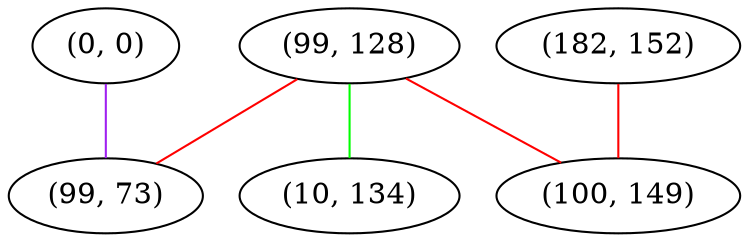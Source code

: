 graph "" {
"(0, 0)";
"(182, 152)";
"(99, 128)";
"(10, 134)";
"(99, 73)";
"(100, 149)";
"(0, 0)" -- "(99, 73)"  [color=purple, key=0, weight=4];
"(182, 152)" -- "(100, 149)"  [color=red, key=0, weight=1];
"(99, 128)" -- "(100, 149)"  [color=red, key=0, weight=1];
"(99, 128)" -- "(10, 134)"  [color=green, key=0, weight=2];
"(99, 128)" -- "(99, 73)"  [color=red, key=0, weight=1];
}
